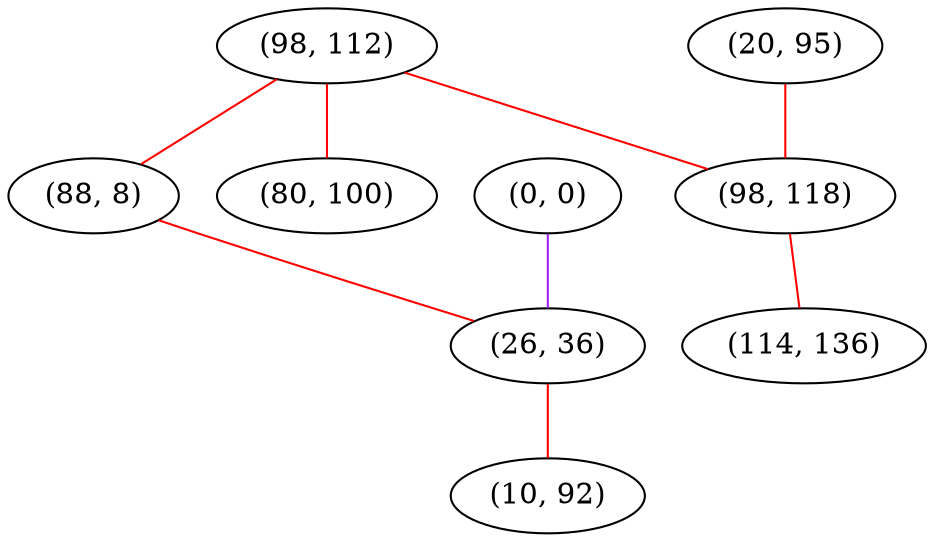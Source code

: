 graph "" {
"(98, 112)";
"(88, 8)";
"(80, 100)";
"(20, 95)";
"(0, 0)";
"(98, 118)";
"(26, 36)";
"(114, 136)";
"(10, 92)";
"(98, 112)" -- "(88, 8)"  [color=red, key=0, weight=1];
"(98, 112)" -- "(98, 118)"  [color=red, key=0, weight=1];
"(98, 112)" -- "(80, 100)"  [color=red, key=0, weight=1];
"(88, 8)" -- "(26, 36)"  [color=red, key=0, weight=1];
"(20, 95)" -- "(98, 118)"  [color=red, key=0, weight=1];
"(0, 0)" -- "(26, 36)"  [color=purple, key=0, weight=4];
"(98, 118)" -- "(114, 136)"  [color=red, key=0, weight=1];
"(26, 36)" -- "(10, 92)"  [color=red, key=0, weight=1];
}
